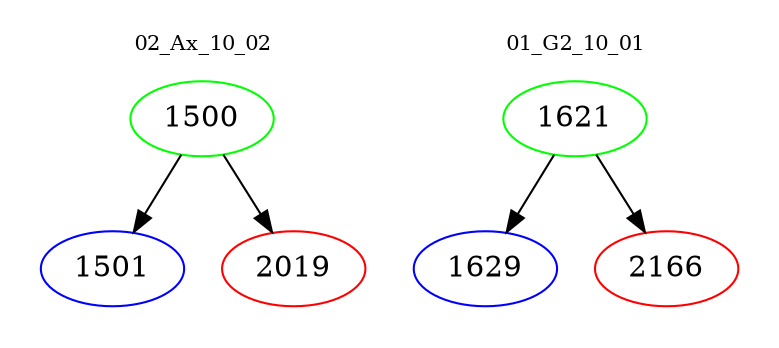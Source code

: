 digraph{
subgraph cluster_0 {
color = white
label = "02_Ax_10_02";
fontsize=10;
T0_1500 [label="1500", color="green"]
T0_1500 -> T0_1501 [color="black"]
T0_1501 [label="1501", color="blue"]
T0_1500 -> T0_2019 [color="black"]
T0_2019 [label="2019", color="red"]
}
subgraph cluster_1 {
color = white
label = "01_G2_10_01";
fontsize=10;
T1_1621 [label="1621", color="green"]
T1_1621 -> T1_1629 [color="black"]
T1_1629 [label="1629", color="blue"]
T1_1621 -> T1_2166 [color="black"]
T1_2166 [label="2166", color="red"]
}
}

